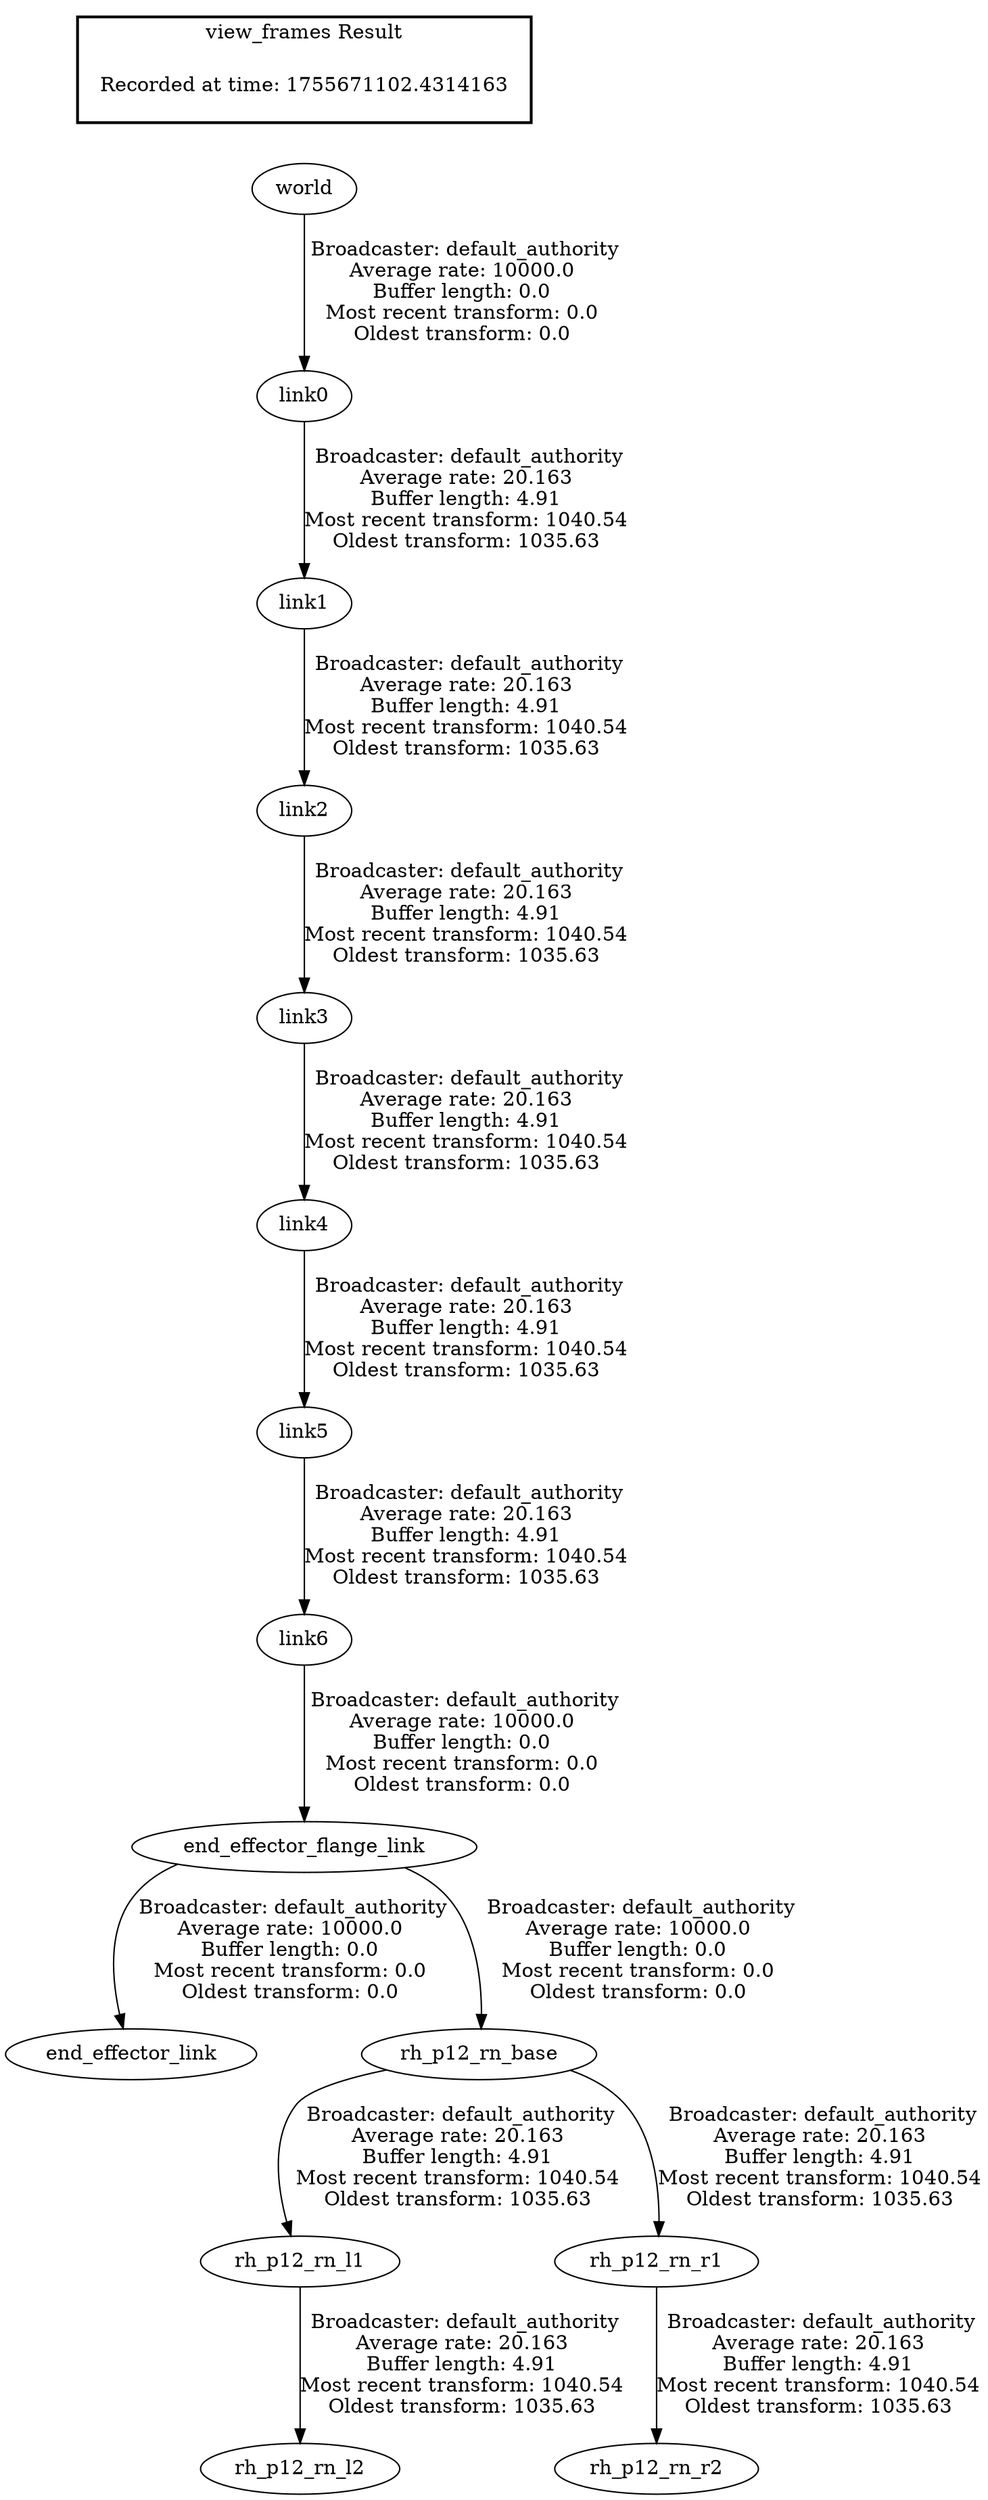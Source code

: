 digraph G {
"link6" -> "end_effector_flange_link"[label=" Broadcaster: default_authority\nAverage rate: 10000.0\nBuffer length: 0.0\nMost recent transform: 0.0\nOldest transform: 0.0\n"];
"link5" -> "link6"[label=" Broadcaster: default_authority\nAverage rate: 20.163\nBuffer length: 4.91\nMost recent transform: 1040.54\nOldest transform: 1035.63\n"];
"end_effector_flange_link" -> "end_effector_link"[label=" Broadcaster: default_authority\nAverage rate: 10000.0\nBuffer length: 0.0\nMost recent transform: 0.0\nOldest transform: 0.0\n"];
"end_effector_flange_link" -> "rh_p12_rn_base"[label=" Broadcaster: default_authority\nAverage rate: 10000.0\nBuffer length: 0.0\nMost recent transform: 0.0\nOldest transform: 0.0\n"];
"world" -> "link0"[label=" Broadcaster: default_authority\nAverage rate: 10000.0\nBuffer length: 0.0\nMost recent transform: 0.0\nOldest transform: 0.0\n"];
"link0" -> "link1"[label=" Broadcaster: default_authority\nAverage rate: 20.163\nBuffer length: 4.91\nMost recent transform: 1040.54\nOldest transform: 1035.63\n"];
"link1" -> "link2"[label=" Broadcaster: default_authority\nAverage rate: 20.163\nBuffer length: 4.91\nMost recent transform: 1040.54\nOldest transform: 1035.63\n"];
"link2" -> "link3"[label=" Broadcaster: default_authority\nAverage rate: 20.163\nBuffer length: 4.91\nMost recent transform: 1040.54\nOldest transform: 1035.63\n"];
"link3" -> "link4"[label=" Broadcaster: default_authority\nAverage rate: 20.163\nBuffer length: 4.91\nMost recent transform: 1040.54\nOldest transform: 1035.63\n"];
"link4" -> "link5"[label=" Broadcaster: default_authority\nAverage rate: 20.163\nBuffer length: 4.91\nMost recent transform: 1040.54\nOldest transform: 1035.63\n"];
"rh_p12_rn_base" -> "rh_p12_rn_l1"[label=" Broadcaster: default_authority\nAverage rate: 20.163\nBuffer length: 4.91\nMost recent transform: 1040.54\nOldest transform: 1035.63\n"];
"rh_p12_rn_l1" -> "rh_p12_rn_l2"[label=" Broadcaster: default_authority\nAverage rate: 20.163\nBuffer length: 4.91\nMost recent transform: 1040.54\nOldest transform: 1035.63\n"];
"rh_p12_rn_base" -> "rh_p12_rn_r1"[label=" Broadcaster: default_authority\nAverage rate: 20.163\nBuffer length: 4.91\nMost recent transform: 1040.54\nOldest transform: 1035.63\n"];
"rh_p12_rn_r1" -> "rh_p12_rn_r2"[label=" Broadcaster: default_authority\nAverage rate: 20.163\nBuffer length: 4.91\nMost recent transform: 1040.54\nOldest transform: 1035.63\n"];
edge [style=invis];
 subgraph cluster_legend { style=bold; color=black; label ="view_frames Result";
"Recorded at time: 1755671102.4314163"[ shape=plaintext ] ;
}->"world";
}